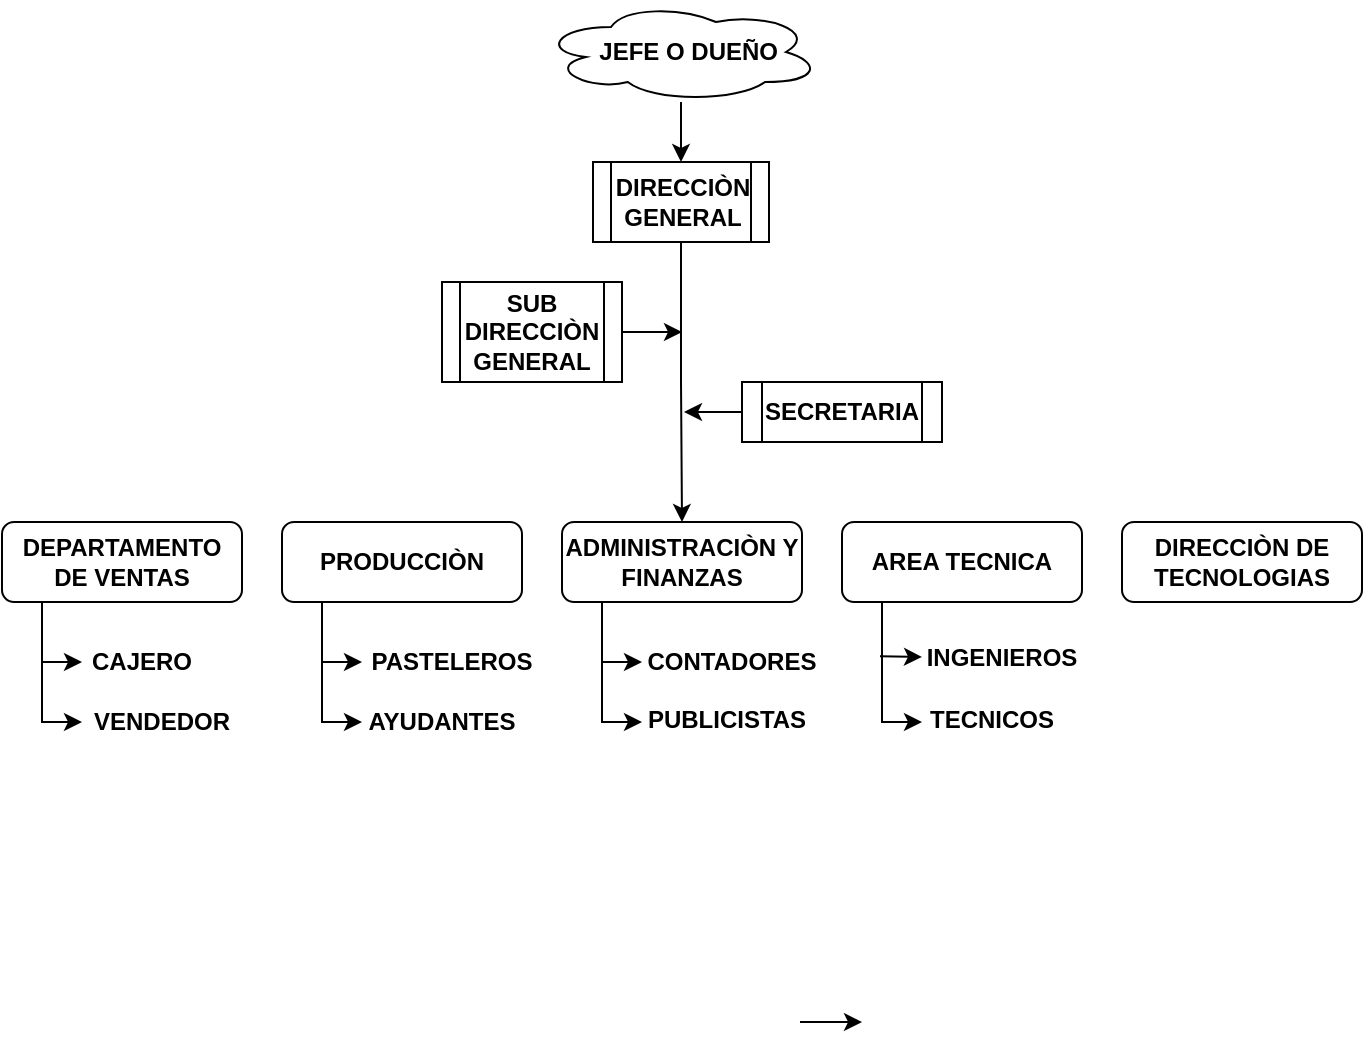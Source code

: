 <mxfile version="15.7.3" type="github">
  <diagram id="u-EyOmA1ZWcnquUBd4Km" name="Página-1">
    <mxGraphModel dx="868" dy="482" grid="1" gridSize="10" guides="1" tooltips="1" connect="1" arrows="1" fold="1" page="1" pageScale="1" pageWidth="980" pageHeight="690" math="0" shadow="0">
      <root>
        <mxCell id="0" />
        <mxCell id="1" parent="0" />
        <mxCell id="kz0E-9WrpfG-92MELIeu-5" style="edgeStyle=orthogonalEdgeStyle;rounded=0;orthogonalLoop=1;jettySize=auto;html=1;exitX=0.5;exitY=1;exitDx=0;exitDy=0;entryX=0.5;entryY=0;entryDx=0;entryDy=0;fontSize=12;" edge="1" parent="1" source="XkvzrvtjhHhNQcdyU6xH-3" target="XkvzrvtjhHhNQcdyU6xH-10">
          <mxGeometry relative="1" as="geometry" />
        </mxCell>
        <mxCell id="XkvzrvtjhHhNQcdyU6xH-3" value="&lt;font style=&quot;vertical-align: inherit; font-size: 12px;&quot;&gt;&lt;font style=&quot;vertical-align: inherit; font-size: 12px;&quot;&gt;DIRECCIÒN GENERAL&lt;/font&gt;&lt;/font&gt;" style="shape=process;whiteSpace=wrap;html=1;backgroundOutline=1;fontStyle=1;fontSize=12;" parent="1" vertex="1">
          <mxGeometry x="315.5" y="80" width="88" height="40" as="geometry" />
        </mxCell>
        <mxCell id="kz0E-9WrpfG-92MELIeu-2" style="edgeStyle=orthogonalEdgeStyle;rounded=0;orthogonalLoop=1;jettySize=auto;html=1;entryX=0.5;entryY=0;entryDx=0;entryDy=0;fontSize=12;" edge="1" parent="1" source="XkvzrvtjhHhNQcdyU6xH-4" target="XkvzrvtjhHhNQcdyU6xH-3">
          <mxGeometry relative="1" as="geometry" />
        </mxCell>
        <mxCell id="XkvzrvtjhHhNQcdyU6xH-4" value="&lt;font style=&quot;vertical-align: inherit&quot;&gt;&lt;font style=&quot;vertical-align: inherit&quot;&gt;&lt;font style=&quot;vertical-align: inherit&quot;&gt;&lt;font style=&quot;vertical-align: inherit&quot;&gt;&lt;font style=&quot;vertical-align: inherit&quot;&gt;&lt;font style=&quot;vertical-align: inherit&quot;&gt;&lt;b&gt;&amp;nbsp; JEFE O DUEÑO&lt;/b&gt;&lt;/font&gt;&lt;/font&gt;&lt;/font&gt;&lt;/font&gt;&lt;/font&gt;&lt;/font&gt;" style="ellipse;shape=cloud;whiteSpace=wrap;html=1;" parent="1" vertex="1">
          <mxGeometry x="289.5" width="140" height="50" as="geometry" />
        </mxCell>
        <mxCell id="XkvzrvtjhHhNQcdyU6xH-5" value="&lt;font style=&quot;vertical-align: inherit; font-size: 12px;&quot;&gt;&lt;font style=&quot;vertical-align: inherit; font-size: 12px;&quot;&gt;&lt;font style=&quot;vertical-align: inherit; font-size: 12px;&quot;&gt;&lt;font style=&quot;vertical-align: inherit; font-size: 12px;&quot;&gt;SUB DIRECCIÒN GENERAL&lt;/font&gt;&lt;/font&gt;&lt;/font&gt;&lt;/font&gt;" style="shape=process;whiteSpace=wrap;html=1;backgroundOutline=1;fontStyle=1;fontSize=12;" parent="1" vertex="1">
          <mxGeometry x="240" y="140" width="90" height="50" as="geometry" />
        </mxCell>
        <mxCell id="XkvzrvtjhHhNQcdyU6xH-6" value="&lt;font style=&quot;vertical-align: inherit; font-size: 12px;&quot;&gt;&lt;font style=&quot;vertical-align: inherit; font-size: 12px;&quot;&gt;SECRETARIA&lt;/font&gt;&lt;/font&gt;" style="shape=process;whiteSpace=wrap;html=1;backgroundOutline=1;fontStyle=1;fontSize=12;" parent="1" vertex="1">
          <mxGeometry x="390" y="190" width="100" height="30" as="geometry" />
        </mxCell>
        <mxCell id="XkvzrvtjhHhNQcdyU6xH-7" value="&lt;font style=&quot;vertical-align: inherit; font-size: 12px;&quot;&gt;&lt;font style=&quot;vertical-align: inherit; font-size: 12px;&quot;&gt;DEPARTAMENTO DE VENTAS&lt;/font&gt;&lt;/font&gt;" style="rounded=1;whiteSpace=wrap;html=1;fontStyle=1;fontSize=12;" parent="1" vertex="1">
          <mxGeometry x="20" y="260" width="120" height="40" as="geometry" />
        </mxCell>
        <mxCell id="XkvzrvtjhHhNQcdyU6xH-9" value="&lt;font style=&quot;vertical-align: inherit ; font-size: 12px&quot;&gt;&lt;font style=&quot;vertical-align: inherit ; font-size: 12px&quot;&gt;PRODUCCIÒN&lt;/font&gt;&lt;/font&gt;" style="rounded=1;whiteSpace=wrap;html=1;fontStyle=1;fontSize=12;" parent="1" vertex="1">
          <mxGeometry x="160" y="260" width="120" height="40" as="geometry" />
        </mxCell>
        <mxCell id="XkvzrvtjhHhNQcdyU6xH-10" value="&lt;font style=&quot;vertical-align: inherit; font-size: 12px;&quot;&gt;&lt;font style=&quot;vertical-align: inherit; font-size: 12px;&quot;&gt;ADMINISTRACIÒN Y FINANZAS&lt;/font&gt;&lt;/font&gt;" style="rounded=1;whiteSpace=wrap;html=1;fontStyle=1;fontSize=12;" parent="1" vertex="1">
          <mxGeometry x="300" y="260" width="120" height="40" as="geometry" />
        </mxCell>
        <mxCell id="XkvzrvtjhHhNQcdyU6xH-11" value="&lt;font style=&quot;vertical-align: inherit; font-size: 12px;&quot;&gt;&lt;font style=&quot;vertical-align: inherit; font-size: 12px;&quot;&gt;AREA TECNICA&lt;/font&gt;&lt;/font&gt;" style="rounded=1;whiteSpace=wrap;html=1;fontStyle=1;fontSize=12;" parent="1" vertex="1">
          <mxGeometry x="440" y="260" width="120" height="40" as="geometry" />
        </mxCell>
        <mxCell id="XkvzrvtjhHhNQcdyU6xH-12" value="&lt;font style=&quot;vertical-align: inherit; font-size: 12px;&quot;&gt;&lt;font style=&quot;vertical-align: inherit; font-size: 12px;&quot;&gt;DIRECCIÒN DE TECNOLOGIAS&lt;/font&gt;&lt;/font&gt;" style="rounded=1;whiteSpace=wrap;html=1;fontStyle=1;fontSize=12;" parent="1" vertex="1">
          <mxGeometry x="580" y="260" width="120" height="40" as="geometry" />
        </mxCell>
        <mxCell id="XkvzrvtjhHhNQcdyU6xH-13" value="" style="endArrow=classic;html=1;rounded=0;fontSize=12;entryX=0;entryY=0.5;entryDx=0;entryDy=0;" parent="1" target="XkvzrvtjhHhNQcdyU6xH-17" edge="1">
          <mxGeometry width="50" height="50" relative="1" as="geometry">
            <mxPoint x="40" y="300" as="sourcePoint" />
            <mxPoint x="40" y="380" as="targetPoint" />
            <Array as="points">
              <mxPoint x="40" y="360" />
            </Array>
          </mxGeometry>
        </mxCell>
        <mxCell id="XkvzrvtjhHhNQcdyU6xH-14" value="CONTADORES" style="text;html=1;strokeColor=none;fillColor=none;align=center;verticalAlign=middle;whiteSpace=wrap;rounded=0;fontSize=12;fontStyle=1" parent="1" vertex="1">
          <mxGeometry x="340" y="315" width="90" height="30" as="geometry" />
        </mxCell>
        <mxCell id="XkvzrvtjhHhNQcdyU6xH-15" value="PUBLICISTAS" style="text;html=1;strokeColor=none;fillColor=none;align=center;verticalAlign=middle;whiteSpace=wrap;rounded=0;fontSize=12;fontStyle=1" parent="1" vertex="1">
          <mxGeometry x="340" y="343.75" width="85" height="30" as="geometry" />
        </mxCell>
        <mxCell id="XkvzrvtjhHhNQcdyU6xH-16" value="CAJERO" style="text;html=1;strokeColor=none;fillColor=none;align=center;verticalAlign=middle;whiteSpace=wrap;rounded=0;fontSize=12;fontStyle=1" parent="1" vertex="1">
          <mxGeometry x="60" y="315" width="60" height="30" as="geometry" />
        </mxCell>
        <mxCell id="XkvzrvtjhHhNQcdyU6xH-17" value="VENDEDOR" style="text;html=1;strokeColor=none;fillColor=none;align=center;verticalAlign=middle;whiteSpace=wrap;rounded=0;fontSize=12;fontStyle=1" parent="1" vertex="1">
          <mxGeometry x="60" y="342.5" width="80" height="35" as="geometry" />
        </mxCell>
        <mxCell id="XkvzrvtjhHhNQcdyU6xH-18" value="" style="endArrow=classic;html=1;rounded=0;fontSize=12;entryX=0;entryY=0.5;entryDx=0;entryDy=0;" parent="1" target="XkvzrvtjhHhNQcdyU6xH-16" edge="1">
          <mxGeometry width="50" height="50" relative="1" as="geometry">
            <mxPoint x="40" y="330" as="sourcePoint" />
            <mxPoint x="90" y="280" as="targetPoint" />
          </mxGeometry>
        </mxCell>
        <mxCell id="XkvzrvtjhHhNQcdyU6xH-22" value="" style="endArrow=classic;html=1;rounded=0;fontSize=12;entryX=0;entryY=0.5;entryDx=0;entryDy=0;" parent="1" edge="1">
          <mxGeometry width="50" height="50" relative="1" as="geometry">
            <mxPoint x="180" y="300" as="sourcePoint" />
            <mxPoint x="200" y="360" as="targetPoint" />
            <Array as="points">
              <mxPoint x="180" y="360" />
            </Array>
          </mxGeometry>
        </mxCell>
        <mxCell id="XkvzrvtjhHhNQcdyU6xH-23" value="" style="endArrow=classic;html=1;rounded=0;fontSize=12;entryX=0;entryY=0.5;entryDx=0;entryDy=0;" parent="1" edge="1">
          <mxGeometry width="50" height="50" relative="1" as="geometry">
            <mxPoint x="320" y="300" as="sourcePoint" />
            <mxPoint x="340" y="360" as="targetPoint" />
            <Array as="points">
              <mxPoint x="320" y="360" />
            </Array>
          </mxGeometry>
        </mxCell>
        <mxCell id="XkvzrvtjhHhNQcdyU6xH-24" value="" style="endArrow=classic;html=1;rounded=0;fontSize=12;entryX=0;entryY=0.5;entryDx=0;entryDy=0;" parent="1" edge="1">
          <mxGeometry width="50" height="50" relative="1" as="geometry">
            <mxPoint x="460" y="300" as="sourcePoint" />
            <mxPoint x="480" y="360" as="targetPoint" />
            <Array as="points">
              <mxPoint x="460" y="360" />
            </Array>
          </mxGeometry>
        </mxCell>
        <mxCell id="XkvzrvtjhHhNQcdyU6xH-26" value="" style="endArrow=classic;html=1;rounded=0;fontSize=12;entryX=0;entryY=0.5;entryDx=0;entryDy=0;fontStyle=1" parent="1" target="XkvzrvtjhHhNQcdyU6xH-27" edge="1">
          <mxGeometry width="50" height="50" relative="1" as="geometry">
            <mxPoint x="180" y="330" as="sourcePoint" />
            <mxPoint x="205" y="329.5" as="targetPoint" />
            <Array as="points">
              <mxPoint x="200" y="330" />
            </Array>
          </mxGeometry>
        </mxCell>
        <mxCell id="XkvzrvtjhHhNQcdyU6xH-27" value="PASTELEROS" style="text;html=1;strokeColor=none;fillColor=none;align=center;verticalAlign=middle;whiteSpace=wrap;rounded=0;fontSize=12;fontStyle=1" parent="1" vertex="1">
          <mxGeometry x="200" y="315" width="90" height="30" as="geometry" />
        </mxCell>
        <mxCell id="XkvzrvtjhHhNQcdyU6xH-28" value="AYUDANTES" style="text;html=1;strokeColor=none;fillColor=none;align=center;verticalAlign=middle;whiteSpace=wrap;rounded=0;fontSize=12;fontStyle=1" parent="1" vertex="1">
          <mxGeometry x="200" y="343.75" width="80" height="32.5" as="geometry" />
        </mxCell>
        <mxCell id="XkvzrvtjhHhNQcdyU6xH-29" value="" style="endArrow=classic;html=1;rounded=0;fontSize=12;entryX=0;entryY=0.5;entryDx=0;entryDy=0;" parent="1" target="XkvzrvtjhHhNQcdyU6xH-14" edge="1">
          <mxGeometry width="50" height="50" relative="1" as="geometry">
            <mxPoint x="320" y="330" as="sourcePoint" />
            <mxPoint x="340" y="330" as="targetPoint" />
            <Array as="points">
              <mxPoint x="320" y="330" />
            </Array>
          </mxGeometry>
        </mxCell>
        <mxCell id="XkvzrvtjhHhNQcdyU6xH-30" value="INGENIEROS" style="text;html=1;strokeColor=none;fillColor=none;align=center;verticalAlign=middle;whiteSpace=wrap;rounded=0;fontSize=12;fontStyle=1" parent="1" vertex="1">
          <mxGeometry x="480" y="312.5" width="80" height="30" as="geometry" />
        </mxCell>
        <mxCell id="XkvzrvtjhHhNQcdyU6xH-31" value="TECNICOS" style="text;html=1;strokeColor=none;fillColor=none;align=center;verticalAlign=middle;whiteSpace=wrap;rounded=0;fontSize=12;fontStyle=1" parent="1" vertex="1">
          <mxGeometry x="480" y="343.75" width="70" height="30" as="geometry" />
        </mxCell>
        <mxCell id="XkvzrvtjhHhNQcdyU6xH-32" value="" style="endArrow=classic;html=1;rounded=0;fontSize=12;entryX=0;entryY=0.5;entryDx=0;entryDy=0;" parent="1" target="XkvzrvtjhHhNQcdyU6xH-30" edge="1">
          <mxGeometry width="50" height="50" relative="1" as="geometry">
            <mxPoint x="459" y="327.16" as="sourcePoint" />
            <mxPoint x="490" y="327.16" as="targetPoint" />
          </mxGeometry>
        </mxCell>
        <mxCell id="XkvzrvtjhHhNQcdyU6xH-33" value="" style="endArrow=classic;html=1;rounded=0;fontSize=12;exitX=0;exitY=0.5;exitDx=0;exitDy=0;" parent="1" edge="1" source="XkvzrvtjhHhNQcdyU6xH-6">
          <mxGeometry width="50" height="50" relative="1" as="geometry">
            <mxPoint x="330" y="230" as="sourcePoint" />
            <mxPoint x="361" y="205" as="targetPoint" />
          </mxGeometry>
        </mxCell>
        <mxCell id="kz0E-9WrpfG-92MELIeu-6" value="" style="endArrow=classic;html=1;rounded=0;fontSize=12;exitX=1;exitY=0.5;exitDx=0;exitDy=0;" edge="1" parent="1" source="XkvzrvtjhHhNQcdyU6xH-5">
          <mxGeometry width="50" height="50" relative="1" as="geometry">
            <mxPoint x="340" y="164.5" as="sourcePoint" />
            <mxPoint x="360" y="165" as="targetPoint" />
          </mxGeometry>
        </mxCell>
        <mxCell id="kz0E-9WrpfG-92MELIeu-7" value="" style="endArrow=classic;html=1;rounded=0;fontSize=12;" edge="1" parent="1">
          <mxGeometry width="50" height="50" relative="1" as="geometry">
            <mxPoint x="419" y="510" as="sourcePoint" />
            <mxPoint x="450" y="510" as="targetPoint" />
          </mxGeometry>
        </mxCell>
      </root>
    </mxGraphModel>
  </diagram>
</mxfile>
